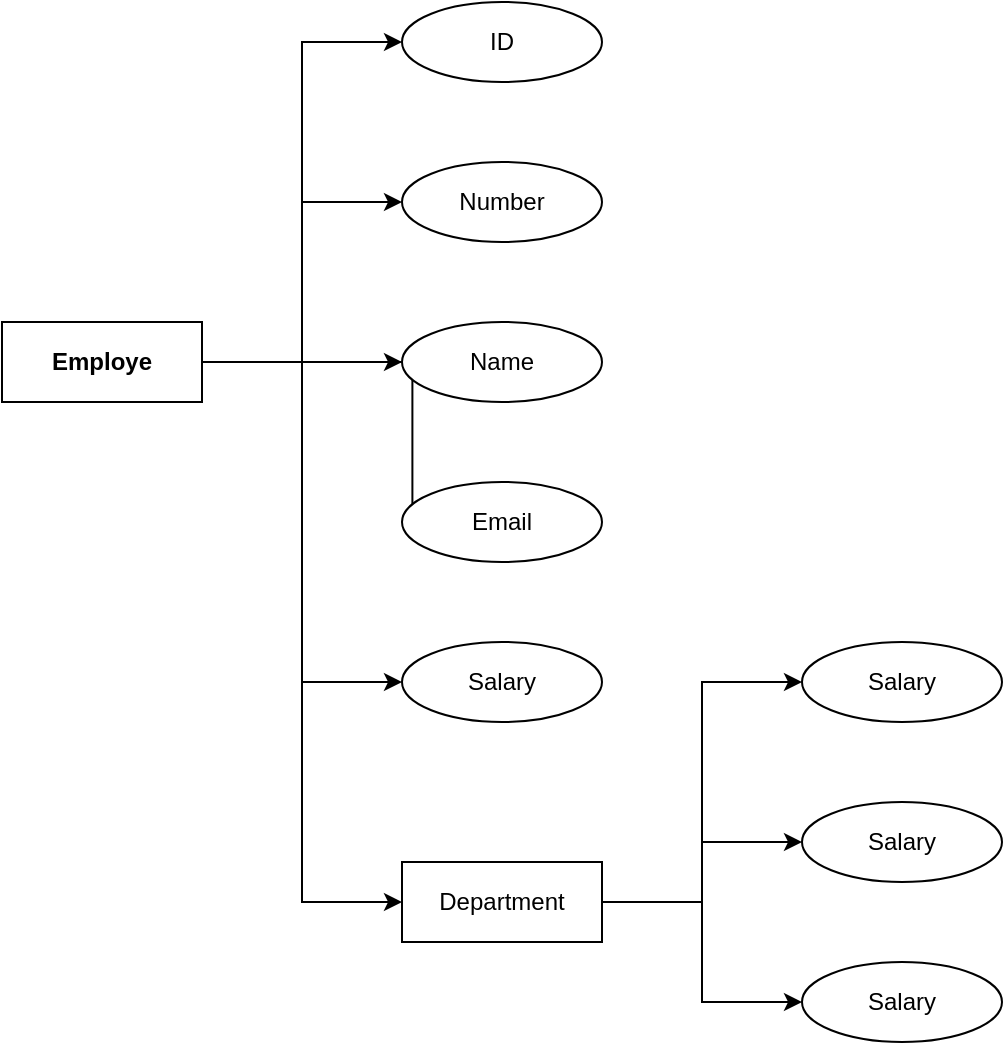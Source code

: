 <mxfile version="22.0.8" type="github">
  <diagram name="Page-1" id="NIZLkydVkHwGaZBbCwwD">
    <mxGraphModel dx="1050" dy="534" grid="1" gridSize="10" guides="1" tooltips="1" connect="1" arrows="1" fold="1" page="1" pageScale="1" pageWidth="850" pageHeight="1100" background="none" math="0" shadow="0">
      <root>
        <mxCell id="0" />
        <mxCell id="1" parent="0" />
        <mxCell id="mgqjiVExyjrlTFo4ZjJB-48" style="edgeStyle=orthogonalEdgeStyle;rounded=0;orthogonalLoop=1;jettySize=auto;html=1;exitX=1;exitY=0.5;exitDx=0;exitDy=0;entryX=0;entryY=0.5;entryDx=0;entryDy=0;" parent="1" source="mgqjiVExyjrlTFo4ZjJB-8" target="mgqjiVExyjrlTFo4ZjJB-13" edge="1">
          <mxGeometry relative="1" as="geometry" />
        </mxCell>
        <mxCell id="mgqjiVExyjrlTFo4ZjJB-73" style="edgeStyle=orthogonalEdgeStyle;rounded=0;orthogonalLoop=1;jettySize=auto;html=1;entryX=0;entryY=0.5;entryDx=0;entryDy=0;" parent="1" source="mgqjiVExyjrlTFo4ZjJB-8" target="mgqjiVExyjrlTFo4ZjJB-12" edge="1">
          <mxGeometry relative="1" as="geometry">
            <mxPoint x="170" y="420" as="targetPoint" />
            <Array as="points">
            </Array>
          </mxGeometry>
        </mxCell>
        <mxCell id="mgqjiVExyjrlTFo4ZjJB-78" style="edgeStyle=orthogonalEdgeStyle;rounded=0;orthogonalLoop=1;jettySize=auto;html=1;entryX=0.052;entryY=0.69;entryDx=0;entryDy=0;entryPerimeter=0;" parent="1" source="mgqjiVExyjrlTFo4ZjJB-8" target="mgqjiVExyjrlTFo4ZjJB-11" edge="1">
          <mxGeometry relative="1" as="geometry">
            <mxPoint x="70" y="760" as="targetPoint" />
            <Array as="points">
            </Array>
          </mxGeometry>
        </mxCell>
        <mxCell id="mgqjiVExyjrlTFo4ZjJB-79" style="edgeStyle=orthogonalEdgeStyle;rounded=0;orthogonalLoop=1;jettySize=auto;html=1;entryX=0;entryY=0.5;entryDx=0;entryDy=0;" parent="1" source="mgqjiVExyjrlTFo4ZjJB-8" target="mgqjiVExyjrlTFo4ZjJB-15" edge="1">
          <mxGeometry relative="1" as="geometry">
            <mxPoint x="120" y="710" as="targetPoint" />
            <Array as="points">
            </Array>
          </mxGeometry>
        </mxCell>
        <mxCell id="mgqjiVExyjrlTFo4ZjJB-81" style="edgeStyle=orthogonalEdgeStyle;rounded=0;orthogonalLoop=1;jettySize=auto;html=1;entryX=0;entryY=0.5;entryDx=0;entryDy=0;" parent="1" source="mgqjiVExyjrlTFo4ZjJB-8" target="mgqjiVExyjrlTFo4ZjJB-14" edge="1">
          <mxGeometry relative="1" as="geometry">
            <mxPoint x="170" y="490" as="targetPoint" />
            <Array as="points">
            </Array>
          </mxGeometry>
        </mxCell>
        <mxCell id="mgqjiVExyjrlTFo4ZjJB-82" style="edgeStyle=orthogonalEdgeStyle;rounded=0;orthogonalLoop=1;jettySize=auto;html=1;entryX=0;entryY=0.5;entryDx=0;entryDy=0;" parent="1" source="mgqjiVExyjrlTFo4ZjJB-8" target="mgqjiVExyjrlTFo4ZjJB-16" edge="1">
          <mxGeometry relative="1" as="geometry">
            <mxPoint x="210" y="820" as="targetPoint" />
            <Array as="points">
            </Array>
          </mxGeometry>
        </mxCell>
        <mxCell id="mgqjiVExyjrlTFo4ZjJB-8" value="Employe" style="whiteSpace=wrap;html=1;align=center;fontStyle=1" parent="1" vertex="1">
          <mxGeometry x="20" y="560" width="100" height="40" as="geometry" />
        </mxCell>
        <mxCell id="mgqjiVExyjrlTFo4ZjJB-11" value="Email" style="ellipse;whiteSpace=wrap;html=1;align=center;" parent="1" vertex="1">
          <mxGeometry x="220" y="640" width="100" height="40" as="geometry" />
        </mxCell>
        <mxCell id="mgqjiVExyjrlTFo4ZjJB-12" value="ID" style="ellipse;whiteSpace=wrap;html=1;align=center;" parent="1" vertex="1">
          <mxGeometry x="220" y="400" width="100" height="40" as="geometry" />
        </mxCell>
        <mxCell id="mgqjiVExyjrlTFo4ZjJB-13" value="Name" style="ellipse;whiteSpace=wrap;html=1;align=center;" parent="1" vertex="1">
          <mxGeometry x="220" y="560" width="100" height="40" as="geometry" />
        </mxCell>
        <mxCell id="mgqjiVExyjrlTFo4ZjJB-14" value="Number" style="ellipse;whiteSpace=wrap;html=1;align=center;" parent="1" vertex="1">
          <mxGeometry x="220" y="480" width="100" height="40" as="geometry" />
        </mxCell>
        <mxCell id="mgqjiVExyjrlTFo4ZjJB-15" value="Salary" style="ellipse;whiteSpace=wrap;html=1;align=center;" parent="1" vertex="1">
          <mxGeometry x="220" y="720" width="100" height="40" as="geometry" />
        </mxCell>
        <mxCell id="Cm1NyQIQi3uF2ueQflfS-45" value="" style="edgeStyle=orthogonalEdgeStyle;rounded=0;orthogonalLoop=1;jettySize=auto;html=1;" edge="1" parent="1" source="mgqjiVExyjrlTFo4ZjJB-16" target="mgqjiVExyjrlTFo4ZjJB-87">
          <mxGeometry relative="1" as="geometry" />
        </mxCell>
        <mxCell id="mgqjiVExyjrlTFo4ZjJB-16" value="Department" style="whiteSpace=wrap;html=1;align=center;" parent="1" vertex="1">
          <mxGeometry x="220" y="830" width="100" height="40" as="geometry" />
        </mxCell>
        <mxCell id="mgqjiVExyjrlTFo4ZjJB-85" value="Salary" style="ellipse;whiteSpace=wrap;html=1;align=center;" parent="1" vertex="1">
          <mxGeometry x="420" y="720" width="100" height="40" as="geometry" />
        </mxCell>
        <mxCell id="mgqjiVExyjrlTFo4ZjJB-86" value="Salary" style="ellipse;whiteSpace=wrap;html=1;align=center;" parent="1" vertex="1">
          <mxGeometry x="420" y="880" width="100" height="40" as="geometry" />
        </mxCell>
        <mxCell id="mgqjiVExyjrlTFo4ZjJB-87" value="Salary" style="ellipse;whiteSpace=wrap;html=1;align=center;" parent="1" vertex="1">
          <mxGeometry x="420" y="800" width="100" height="40" as="geometry" />
        </mxCell>
        <mxCell id="Cm1NyQIQi3uF2ueQflfS-46" value="" style="edgeStyle=none;orthogonalLoop=1;jettySize=auto;html=1;rounded=0;entryX=0;entryY=0.5;entryDx=0;entryDy=0;" edge="1" parent="1" target="mgqjiVExyjrlTFo4ZjJB-86">
          <mxGeometry width="100" relative="1" as="geometry">
            <mxPoint x="330" y="850" as="sourcePoint" />
            <mxPoint x="370" y="910" as="targetPoint" />
            <Array as="points">
              <mxPoint x="370" y="850" />
              <mxPoint x="370" y="900" />
            </Array>
          </mxGeometry>
        </mxCell>
        <mxCell id="Cm1NyQIQi3uF2ueQflfS-69" value="" style="edgeStyle=orthogonalEdgeStyle;rounded=0;orthogonalLoop=1;jettySize=auto;html=1;entryX=0;entryY=0.5;entryDx=0;entryDy=0;" edge="1" parent="1" source="mgqjiVExyjrlTFo4ZjJB-16" target="mgqjiVExyjrlTFo4ZjJB-85">
          <mxGeometry relative="1" as="geometry">
            <mxPoint x="330" y="850" as="sourcePoint" />
            <mxPoint x="380" y="740" as="targetPoint" />
            <Array as="points">
              <mxPoint x="370" y="850" />
              <mxPoint x="370" y="740" />
            </Array>
          </mxGeometry>
        </mxCell>
      </root>
    </mxGraphModel>
  </diagram>
